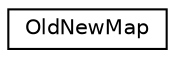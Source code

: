 digraph G
{
  edge [fontname="Helvetica",fontsize="10",labelfontname="Helvetica",labelfontsize="10"];
  node [fontname="Helvetica",fontsize="10",shape=record];
  rankdir=LR;
  Node1 [label="OldNewMap",height=0.2,width=0.4,color="black", fillcolor="white", style="filled",URL="$d1/dac/structOldNewMap.html"];
}
